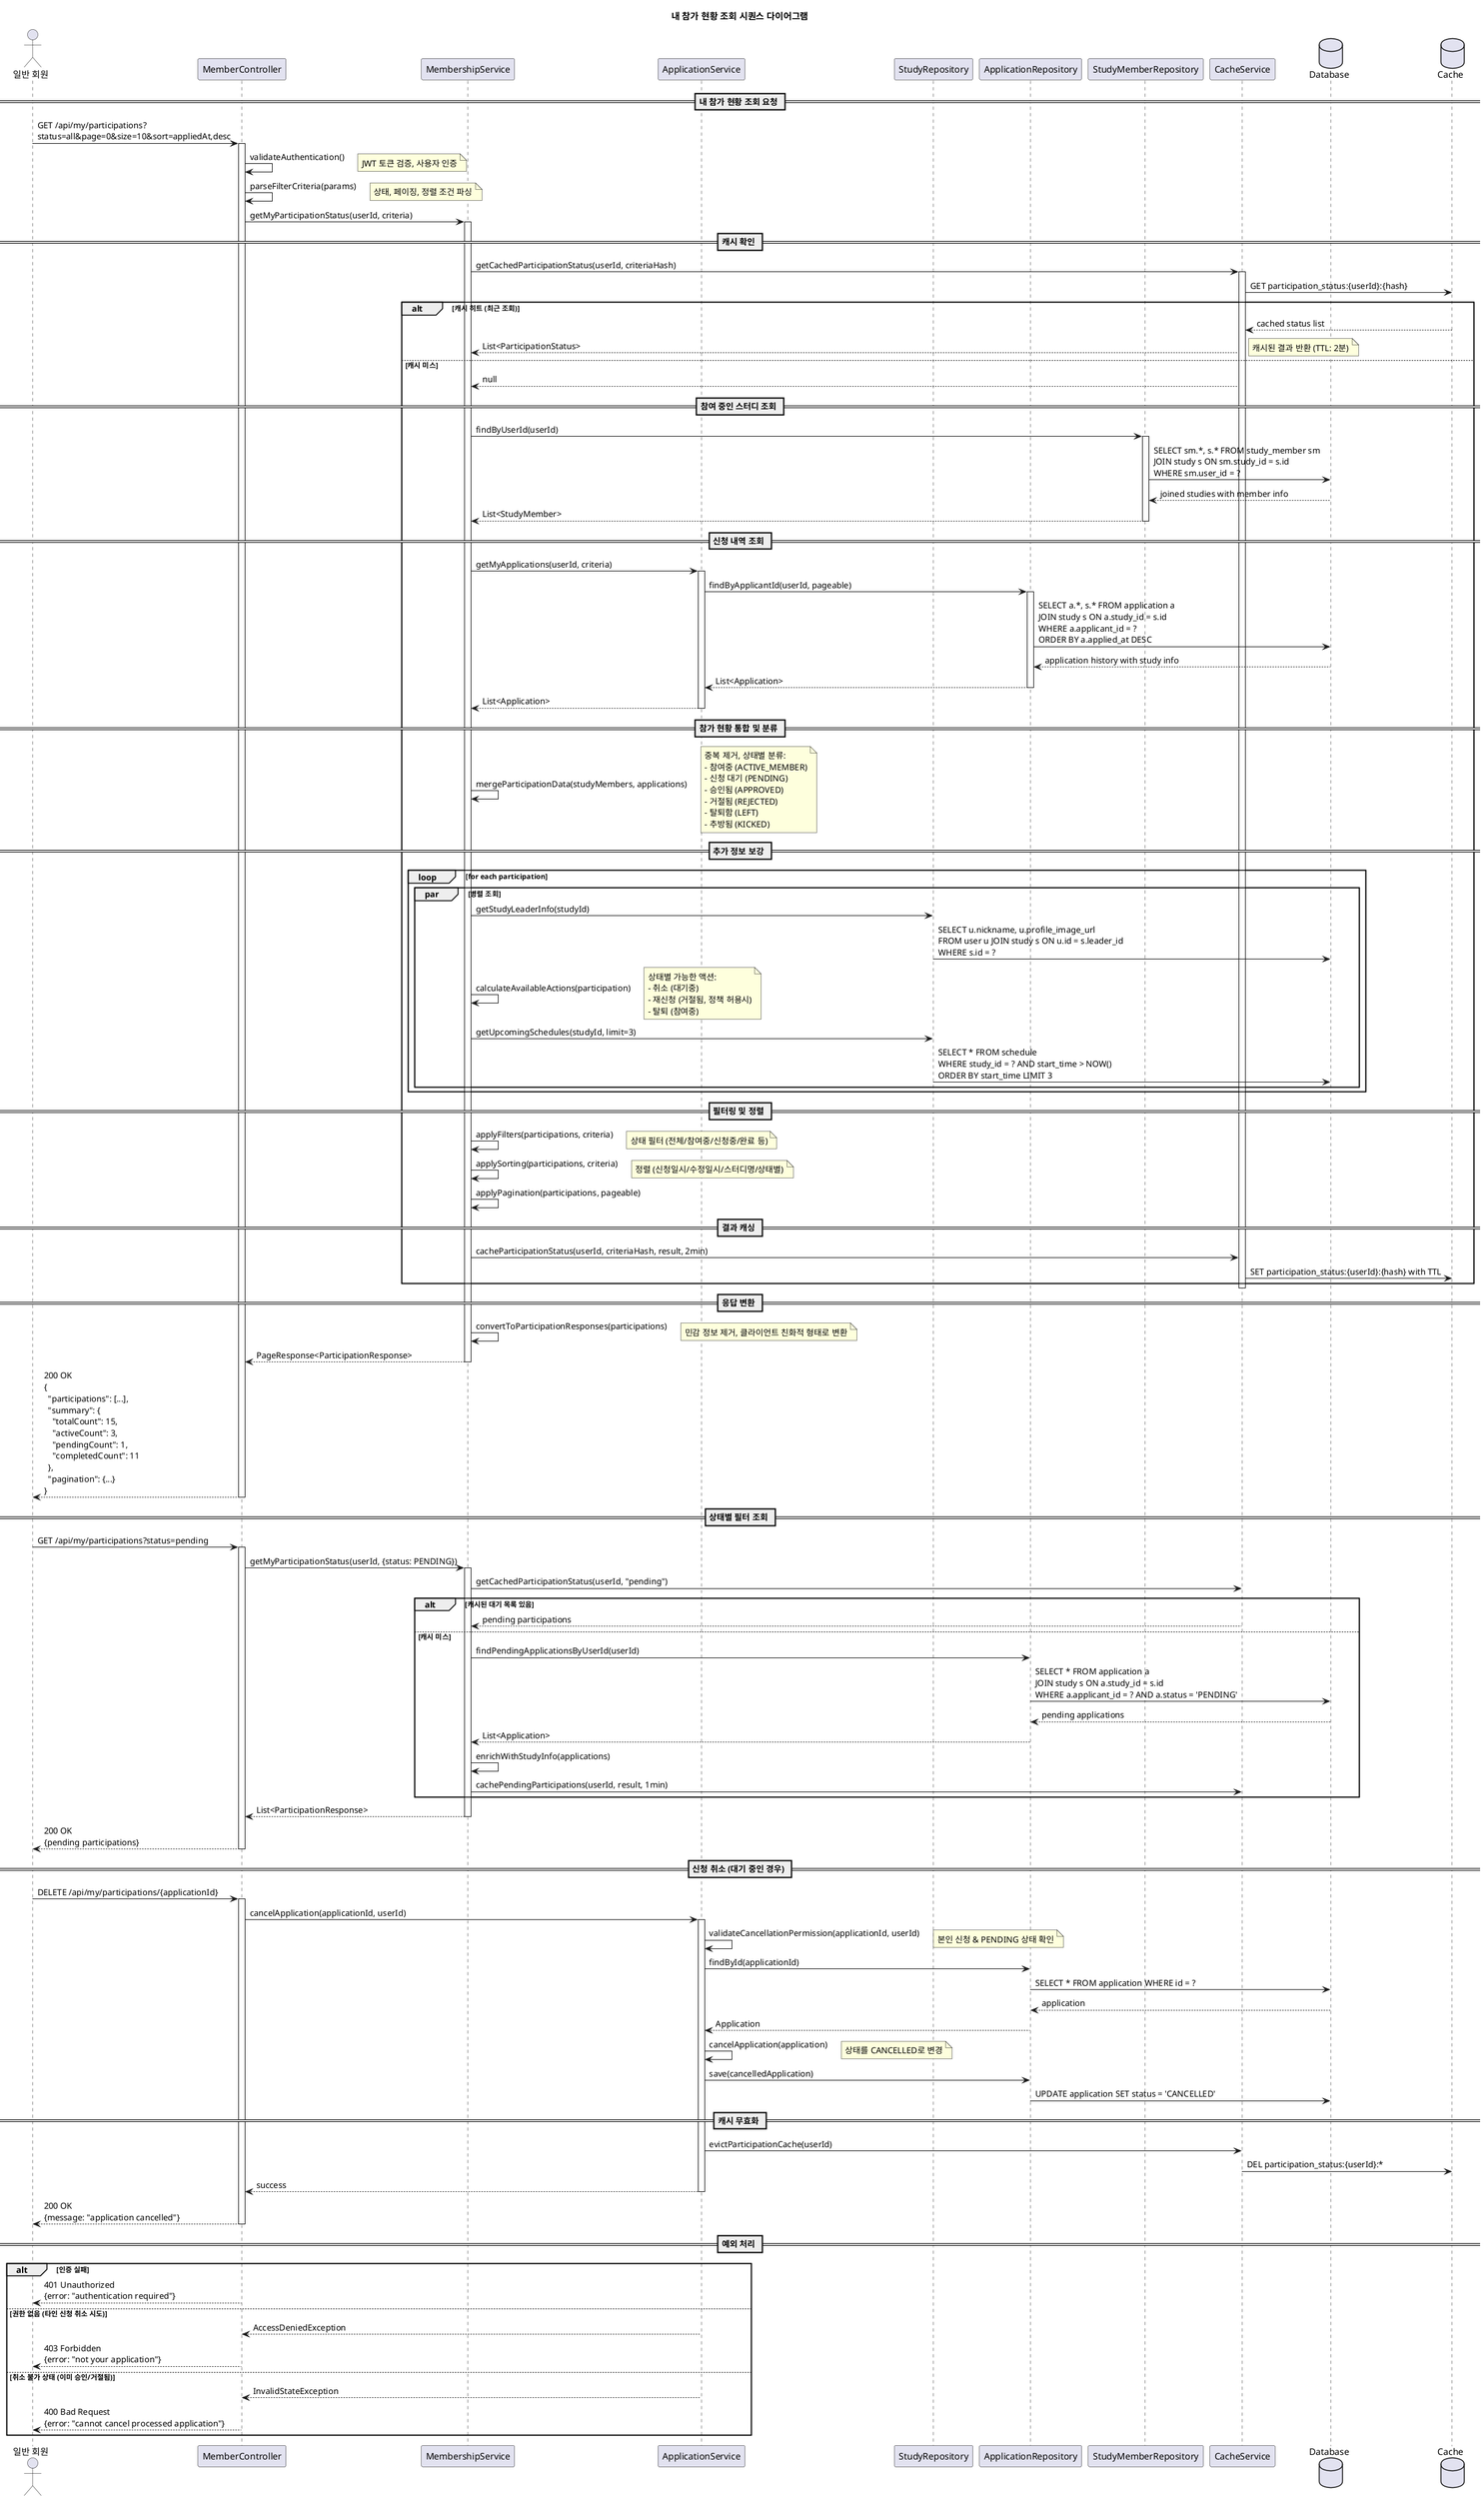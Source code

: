 @startuml
title 내 참가 현황 조회 시퀀스 다이어그램

actor "일반 회원" as User
participant "MemberController" as Controller
participant "MembershipService" as MemberService
participant "ApplicationService" as AppService
participant "StudyRepository" as StudyRepo
participant "ApplicationRepository" as AppRepo
participant "StudyMemberRepository" as MemberRepo
participant "CacheService" as CacheService
database "Database" as DB
database "Cache" as Cache

== 내 참가 현황 조회 요청 ==
User -> Controller: GET /api/my/participations?\nstatus=all&page=0&size=10&sort=appliedAt,desc
activate Controller

Controller -> Controller: validateAuthentication()
note right: JWT 토큰 검증, 사용자 인증

Controller -> Controller: parseFilterCriteria(params)
note right: 상태, 페이징, 정렬 조건 파싱

Controller -> MemberService: getMyParticipationStatus(userId, criteria)
activate MemberService

== 캐시 확인 ==
MemberService -> CacheService: getCachedParticipationStatus(userId, criteriaHash)
activate CacheService
CacheService -> Cache: GET participation_status:{userId}:{hash}
alt 캐시 히트 (최근 조회)
    Cache --> CacheService: cached status list
    CacheService --> MemberService: List<ParticipationStatus>
    note right: 캐시된 결과 반환 (TTL: 2분)
else 캐시 미스
    CacheService --> MemberService: null

    == 참여 중인 스터디 조회 ==
    MemberService -> MemberRepo: findByUserId(userId)
    activate MemberRepo
    MemberRepo -> DB: SELECT sm.*, s.* FROM study_member sm\nJOIN study s ON sm.study_id = s.id\nWHERE sm.user_id = ?
    DB --> MemberRepo: joined studies with member info
    MemberRepo --> MemberService: List<StudyMember>
    deactivate MemberRepo

    == 신청 내역 조회 ==
    MemberService -> AppService: getMyApplications(userId, criteria)
    activate AppService
    AppService -> AppRepo: findByApplicantId(userId, pageable)
    activate AppRepo
    AppRepo -> DB: SELECT a.*, s.* FROM application a\nJOIN study s ON a.study_id = s.id\nWHERE a.applicant_id = ?\nORDER BY a.applied_at DESC
    DB --> AppRepo: application history with study info
    AppRepo --> AppService: List<Application>
    deactivate AppRepo
    AppService --> MemberService: List<Application>
    deactivate AppService

    == 참가 현황 통합 및 분류 ==
    MemberService -> MemberService: mergeParticipationData(studyMembers, applications)
    note right: 중복 제거, 상태별 분류:\n- 참여중 (ACTIVE_MEMBER)\n- 신청 대기 (PENDING)\n- 승인됨 (APPROVED)\n- 거절됨 (REJECTED)\n- 탈퇴함 (LEFT)\n- 추방됨 (KICKED)

    == 추가 정보 보강 ==
    loop for each participation
        par 병렬 조회
            MemberService -> StudyRepo: getStudyLeaderInfo(studyId)
            StudyRepo -> DB: SELECT u.nickname, u.profile_image_url\nFROM user u JOIN study s ON u.id = s.leader_id\nWHERE s.id = ?
'        and
            MemberService -> MemberService: calculateAvailableActions(participation)
            note right: 상태별 가능한 액션:\n- 취소 (대기중)\n- 재신청 (거절됨, 정책 허용시)\n- 탈퇴 (참여중)
'        and
            MemberService -> StudyRepo: getUpcomingSchedules(studyId, limit=3)
            StudyRepo -> DB: SELECT * FROM schedule\nWHERE study_id = ? AND start_time > NOW()\nORDER BY start_time LIMIT 3
        end
    end

    == 필터링 및 정렬 ==
    MemberService -> MemberService: applyFilters(participations, criteria)
    note right: 상태 필터 (전체/참여중/신청중/완료 등)

    MemberService -> MemberService: applySorting(participations, criteria)
    note right: 정렬 (신청일시/수정일시/스터디명/상태별)

    MemberService -> MemberService: applyPagination(participations, pageable)

    == 결과 캐싱 ==
    MemberService -> CacheService: cacheParticipationStatus(userId, criteriaHash, result, 2min)
    CacheService -> Cache: SET participation_status:{userId}:{hash} with TTL
end
deactivate CacheService

== 응답 변환 ==
MemberService -> MemberService: convertToParticipationResponses(participations)
note right: 민감 정보 제거, 클라이언트 친화적 형태로 변환

MemberService --> Controller: PageResponse<ParticipationResponse>
deactivate MemberService

Controller --> User: 200 OK\n{\n  "participations": [...],\n  "summary": {\n    "totalCount": 15,\n    "activeCount": 3,\n    "pendingCount": 1,\n    "completedCount": 11\n  },\n  "pagination": {...}\n}
deactivate Controller

== 상태별 필터 조회 ==
User -> Controller: GET /api/my/participations?status=pending
activate Controller

Controller -> MemberService: getMyParticipationStatus(userId, {status: PENDING})
activate MemberService

MemberService -> CacheService: getCachedParticipationStatus(userId, "pending")
alt 캐시된 대기 목록 있음
    CacheService --> MemberService: pending participations
else 캐시 미스
    MemberService -> AppRepo: findPendingApplicationsByUserId(userId)
    AppRepo -> DB: SELECT * FROM application a\nJOIN study s ON a.study_id = s.id\nWHERE a.applicant_id = ? AND a.status = 'PENDING'
    DB --> AppRepo: pending applications
    AppRepo --> MemberService: List<Application>

    MemberService -> MemberService: enrichWithStudyInfo(applications)
    MemberService -> CacheService: cachePendingParticipations(userId, result, 1min)
end

MemberService --> Controller: List<ParticipationResponse>
deactivate MemberService

Controller --> User: 200 OK\n{pending participations}
deactivate Controller

== 신청 취소 (대기 중인 경우) ==
User -> Controller: DELETE /api/my/participations/{applicationId}
activate Controller

Controller -> AppService: cancelApplication(applicationId, userId)
activate AppService

AppService -> AppService: validateCancellationPermission(applicationId, userId)
note right: 본인 신청 & PENDING 상태 확인

AppService -> AppRepo: findById(applicationId)
AppRepo -> DB: SELECT * FROM application WHERE id = ?
DB --> AppRepo: application
AppRepo --> AppService: Application

AppService -> AppService: cancelApplication(application)
note right: 상태를 CANCELLED로 변경

AppService -> AppRepo: save(cancelledApplication)
AppRepo -> DB: UPDATE application SET status = 'CANCELLED'

== 캐시 무효화 ==
AppService -> CacheService: evictParticipationCache(userId)
CacheService -> Cache: DEL participation_status:{userId}:*

AppService --> Controller: success
deactivate AppService

Controller --> User: 200 OK\n{message: "application cancelled"}
deactivate Controller

== 예외 처리 ==
alt 인증 실패
    Controller --> User: 401 Unauthorized\n{error: "authentication required"}
else 권한 없음 (타인 신청 취소 시도)
    AppService --> Controller: AccessDeniedException
    Controller --> User: 403 Forbidden\n{error: "not your application"}
else 취소 불가 상태 (이미 승인/거절됨)
    AppService --> Controller: InvalidStateException
    Controller --> User: 400 Bad Request\n{error: "cannot cancel processed application"}
end

@enduml
